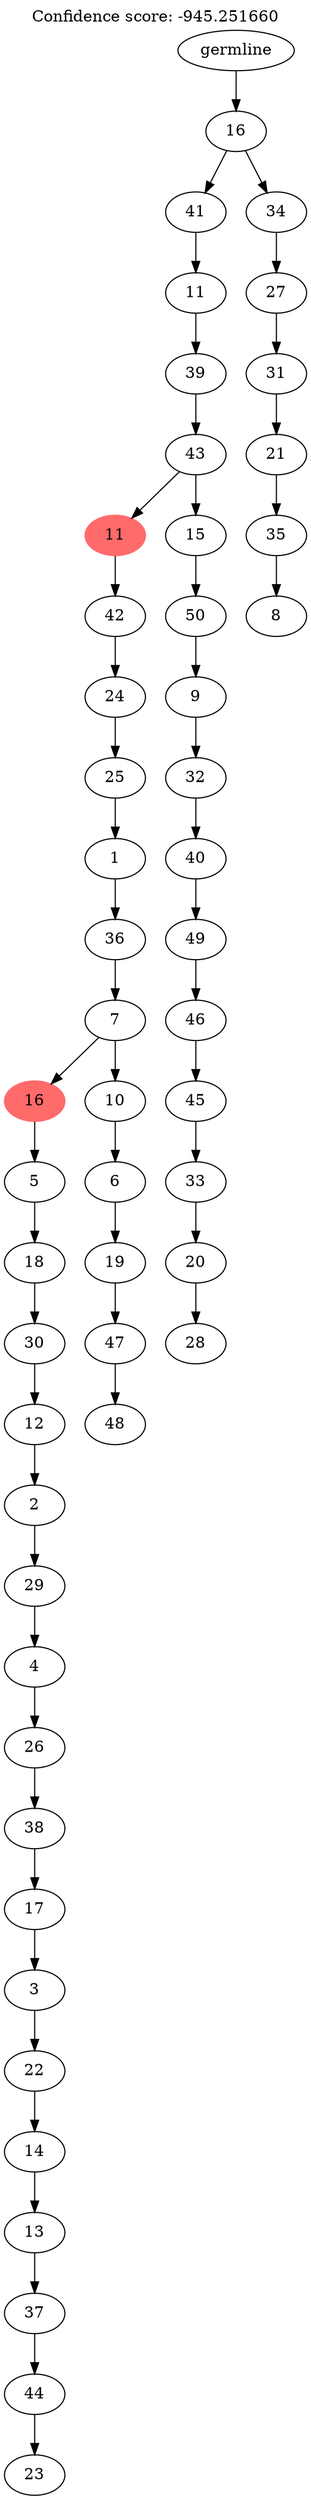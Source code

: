 digraph g {
	"51" -> "52";
	"52" [label="23"];
	"50" -> "51";
	"51" [label="44"];
	"49" -> "50";
	"50" [label="37"];
	"48" -> "49";
	"49" [label="13"];
	"47" -> "48";
	"48" [label="14"];
	"46" -> "47";
	"47" [label="22"];
	"45" -> "46";
	"46" [label="3"];
	"44" -> "45";
	"45" [label="17"];
	"43" -> "44";
	"44" [label="38"];
	"42" -> "43";
	"43" [label="26"];
	"41" -> "42";
	"42" [label="4"];
	"40" -> "41";
	"41" [label="29"];
	"39" -> "40";
	"40" [label="2"];
	"38" -> "39";
	"39" [label="12"];
	"37" -> "38";
	"38" [label="30"];
	"36" -> "37";
	"37" [label="18"];
	"35" -> "36";
	"36" [label="5"];
	"33" -> "34";
	"34" [label="48"];
	"32" -> "33";
	"33" [label="47"];
	"31" -> "32";
	"32" [label="19"];
	"30" -> "31";
	"31" [label="6"];
	"29" -> "30";
	"30" [label="10"];
	"29" -> "35";
	"35" [color=indianred1, style=filled, label="16"];
	"28" -> "29";
	"29" [label="7"];
	"27" -> "28";
	"28" [label="36"];
	"26" -> "27";
	"27" [label="1"];
	"25" -> "26";
	"26" [label="25"];
	"24" -> "25";
	"25" [label="24"];
	"23" -> "24";
	"24" [label="42"];
	"21" -> "22";
	"22" [label="28"];
	"20" -> "21";
	"21" [label="20"];
	"19" -> "20";
	"20" [label="33"];
	"18" -> "19";
	"19" [label="45"];
	"17" -> "18";
	"18" [label="46"];
	"16" -> "17";
	"17" [label="49"];
	"15" -> "16";
	"16" [label="40"];
	"14" -> "15";
	"15" [label="32"];
	"13" -> "14";
	"14" [label="9"];
	"12" -> "13";
	"13" [label="50"];
	"11" -> "12";
	"12" [label="15"];
	"11" -> "23";
	"23" [color=indianred1, style=filled, label="11"];
	"10" -> "11";
	"11" [label="43"];
	"9" -> "10";
	"10" [label="39"];
	"8" -> "9";
	"9" [label="11"];
	"6" -> "7";
	"7" [label="8"];
	"5" -> "6";
	"6" [label="35"];
	"4" -> "5";
	"5" [label="21"];
	"3" -> "4";
	"4" [label="31"];
	"2" -> "3";
	"3" [label="27"];
	"1" -> "2";
	"2" [label="34"];
	"1" -> "8";
	"8" [label="41"];
	"0" -> "1";
	"1" [label="16"];
	"0" [label="germline"];
	labelloc="t";
	label="Confidence score: -945.251660";
}
